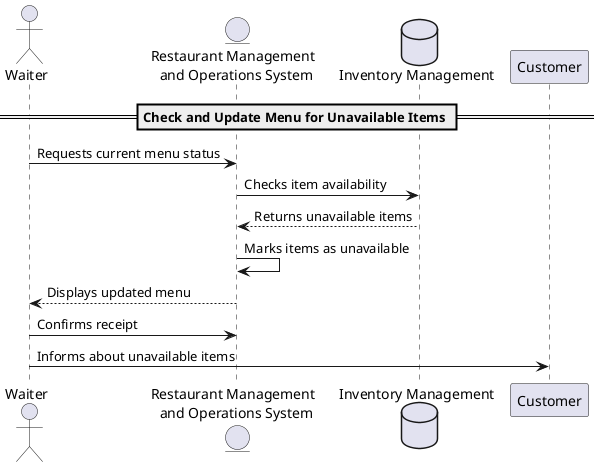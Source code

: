 @startuml
actor Waiter
entity "Restaurant Management \n and Operations System" as System
database "Inventory Management" as Inventory

== Check and Update Menu for Unavailable Items ==

Waiter -> System : Requests current menu status
System -> Inventory : Checks item availability
Inventory --> System : Returns unavailable items
System -> System : Marks items as unavailable
System --> Waiter : Displays updated menu
Waiter -> System : Confirms receipt
Waiter -> Customer : Informs about unavailable items

@enduml